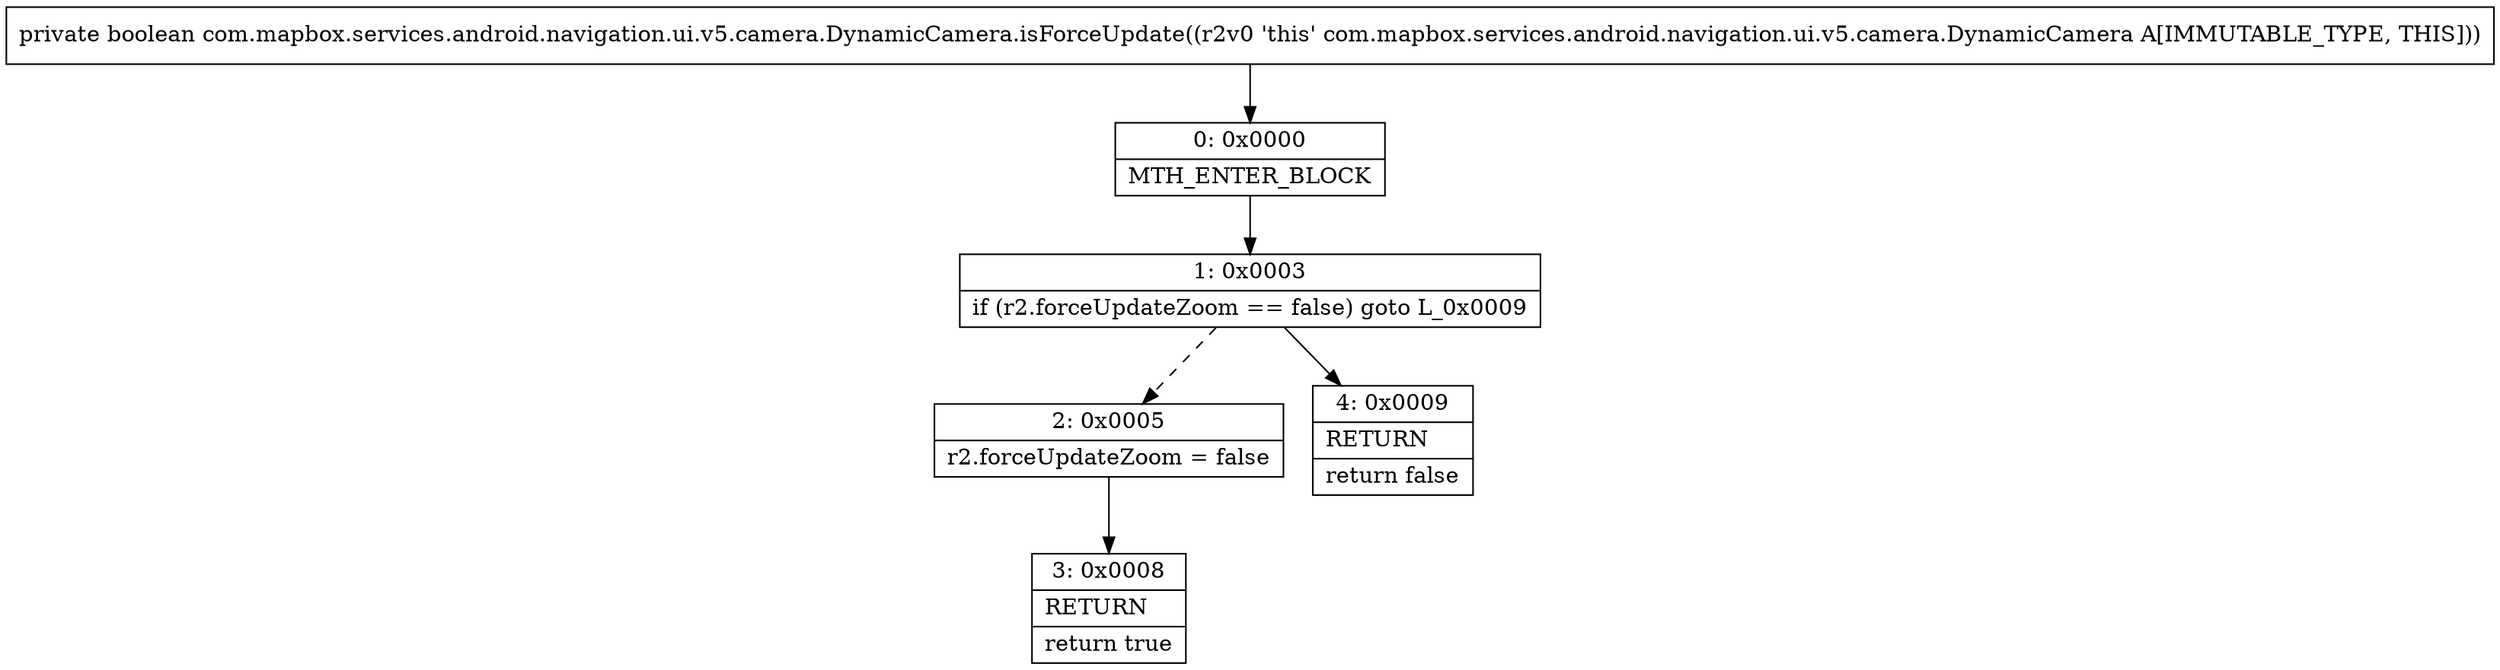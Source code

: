 digraph "CFG forcom.mapbox.services.android.navigation.ui.v5.camera.DynamicCamera.isForceUpdate()Z" {
Node_0 [shape=record,label="{0\:\ 0x0000|MTH_ENTER_BLOCK\l}"];
Node_1 [shape=record,label="{1\:\ 0x0003|if (r2.forceUpdateZoom == false) goto L_0x0009\l}"];
Node_2 [shape=record,label="{2\:\ 0x0005|r2.forceUpdateZoom = false\l}"];
Node_3 [shape=record,label="{3\:\ 0x0008|RETURN\l|return true\l}"];
Node_4 [shape=record,label="{4\:\ 0x0009|RETURN\l|return false\l}"];
MethodNode[shape=record,label="{private boolean com.mapbox.services.android.navigation.ui.v5.camera.DynamicCamera.isForceUpdate((r2v0 'this' com.mapbox.services.android.navigation.ui.v5.camera.DynamicCamera A[IMMUTABLE_TYPE, THIS])) }"];
MethodNode -> Node_0;
Node_0 -> Node_1;
Node_1 -> Node_2[style=dashed];
Node_1 -> Node_4;
Node_2 -> Node_3;
}

